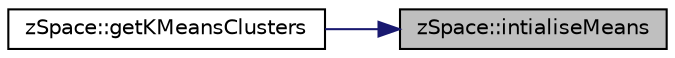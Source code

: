 digraph "zSpace::intialiseMeans"
{
 // LATEX_PDF_SIZE
  edge [fontname="Helvetica",fontsize="10",labelfontname="Helvetica",labelfontsize="10"];
  node [fontname="Helvetica",fontsize="10",shape=record];
  rankdir="RL";
  Node24 [label="zSpace::intialiseMeans",height=0.2,width=0.4,color="black", fillcolor="grey75", style="filled", fontcolor="black",tooltip="This method initialises the means based on the minimum and maximum value in the data points."];
  Node24 -> Node25 [dir="back",color="midnightblue",fontsize="10",style="solid",fontname="Helvetica"];
  Node25 [label="zSpace::getKMeansClusters",height=0.2,width=0.4,color="black", fillcolor="white", style="filled",URL="$group__k_means.html#gad1435e015c88a6c920f54d0a7872df7a",tooltip="This method computes classify the input data into input number of clusters using the K-Means Algorith..."];
}
